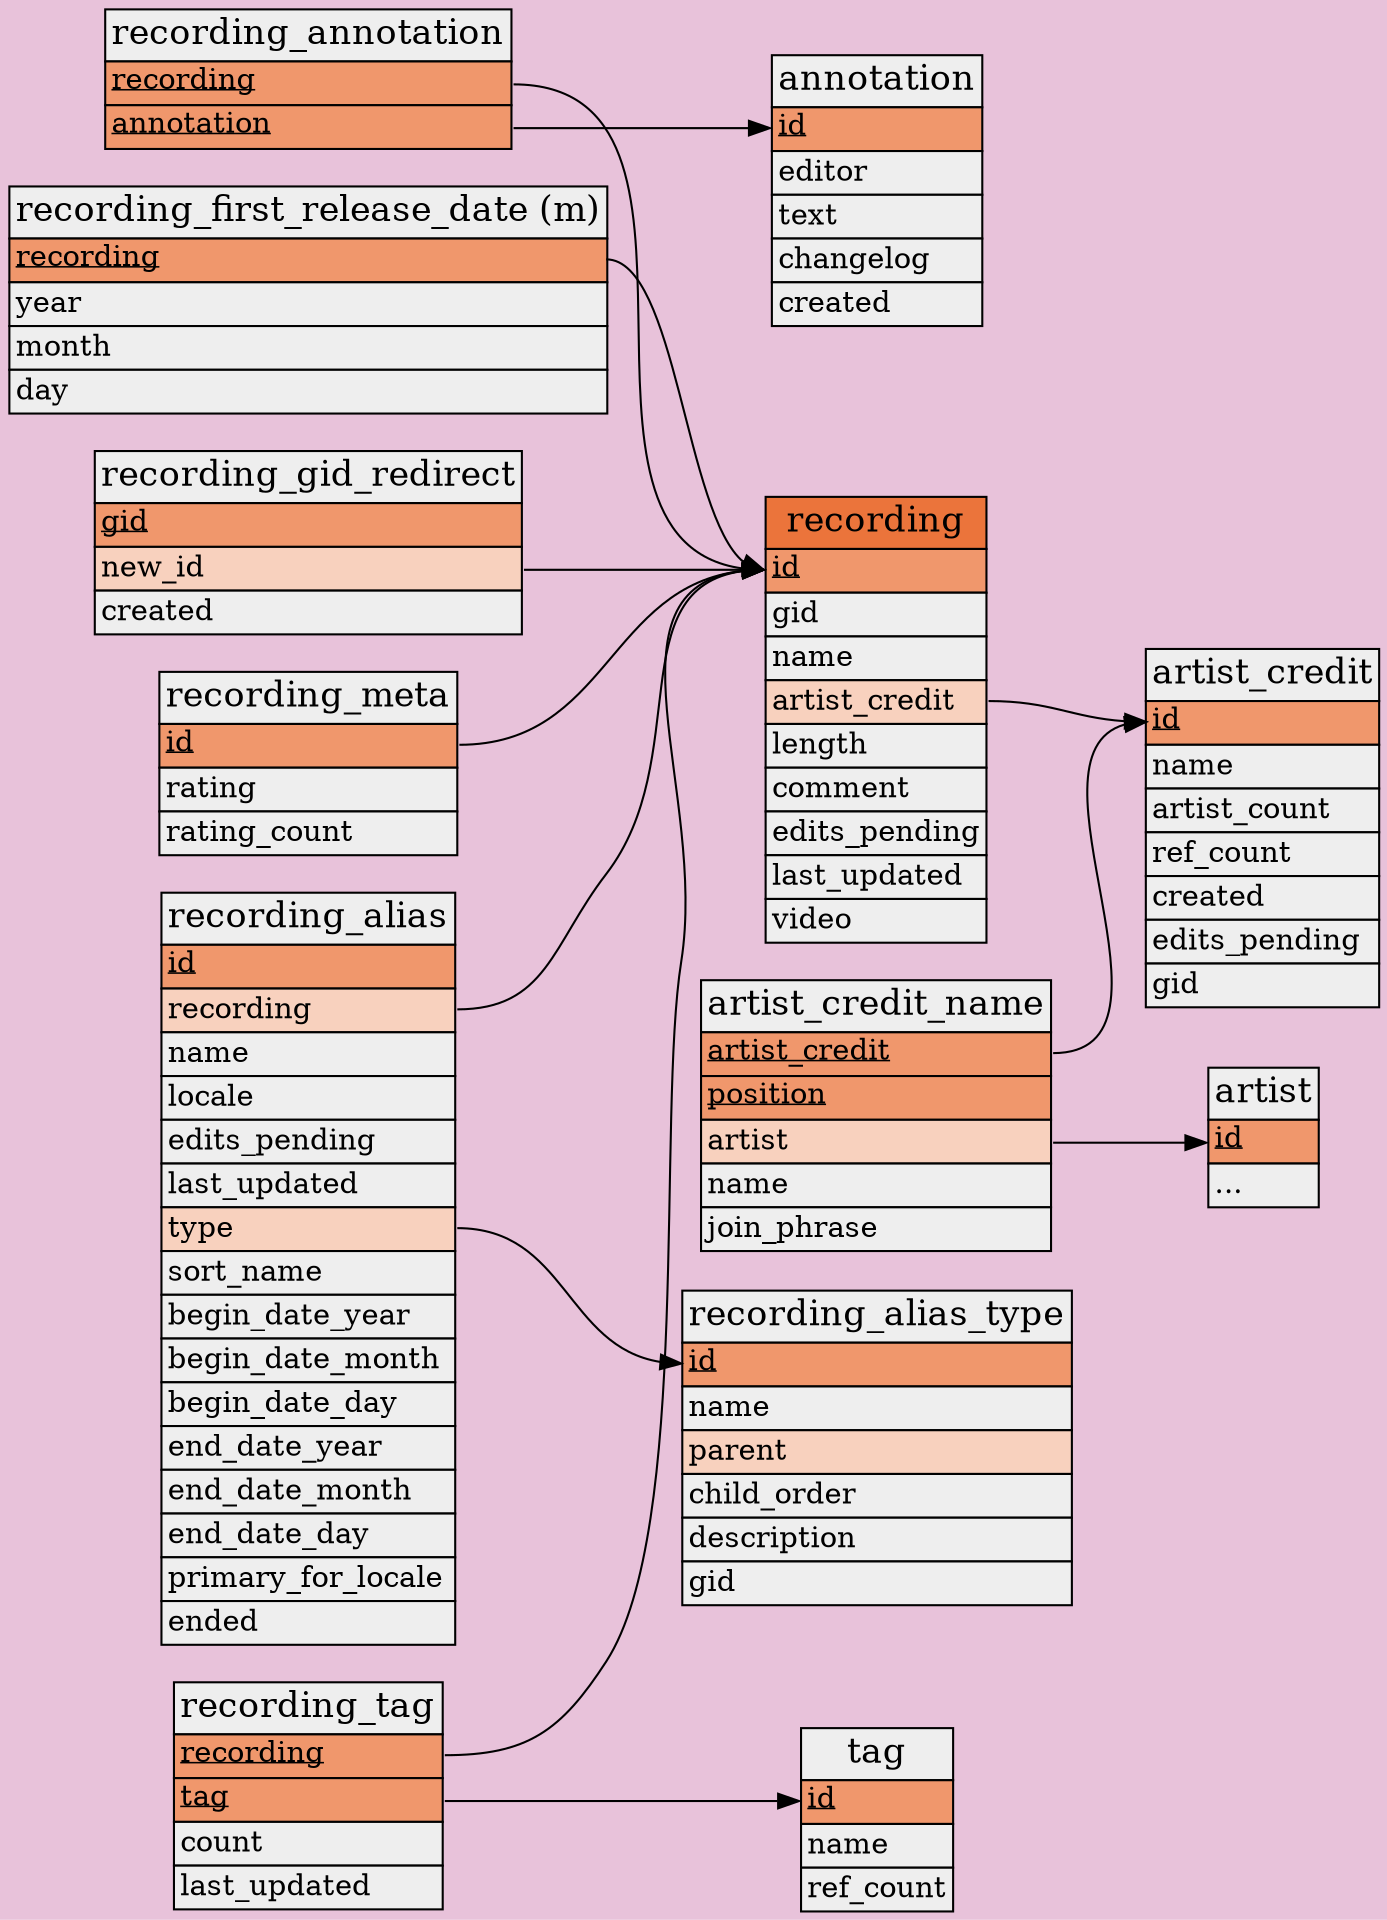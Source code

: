 // Automatically generated, do not edit.
// - Database schema sequence: 30
digraph recording_entity_details {
    tooltip = "Tables for the “recording” entity type properties"
    graph [
        bgcolor = "#e8c2da"
        concentrate = true
        pack = true
        rankdir = "LR"
    ];
    node [
        shape = plain
    ];

    // Tables
    "musicbrainz.annotation" [
        label = <
            <table border="0" cellspacing="0" cellborder="1">
                <tr><td bgcolor="#eeeeee"><font point-size="17">annotation</font></td></tr>
                <tr><td bgcolor="#f0976c" align="left" port="id"><font point-size="14"><u>id</u></font></td></tr>
                <tr><td bgcolor="#eeeeee" align="left" port="editor"><font point-size="14">editor</font></td></tr>
                <tr><td bgcolor="#eeeeee" align="left" port="text"><font point-size="14">text</font></td></tr>
                <tr><td bgcolor="#eeeeee" align="left" port="changelog"><font point-size="14">changelog</font></td></tr>
                <tr><td bgcolor="#eeeeee" align="left" port="created"><font point-size="14">created</font></td></tr>
            </table>
        >
    ];
    "musicbrainz.artist" [
        label = <
            <table border="0" cellspacing="0" cellborder="1">
                <tr><td bgcolor="#eeeeee"><font point-size="17">artist</font></td></tr>
                <tr><td bgcolor="#f0976c" align="left" port="id"><font point-size="14"><u>id</u></font></td></tr>
                <tr><td bgcolor="#eeeeee" align="left" port="..."><font point-size="14">...</font></td></tr>
            </table>
        >
    ];
    "musicbrainz.artist_credit" [
        label = <
            <table border="0" cellspacing="0" cellborder="1">
                <tr><td bgcolor="#eeeeee"><font point-size="17">artist_credit</font></td></tr>
                <tr><td bgcolor="#f0976c" align="left" port="id"><font point-size="14"><u>id</u></font></td></tr>
                <tr><td bgcolor="#eeeeee" align="left" port="name"><font point-size="14">name</font></td></tr>
                <tr><td bgcolor="#eeeeee" align="left" port="artist_count"><font point-size="14">artist_count</font></td></tr>
                <tr><td bgcolor="#eeeeee" align="left" port="ref_count"><font point-size="14">ref_count</font></td></tr>
                <tr><td bgcolor="#eeeeee" align="left" port="created"><font point-size="14">created</font></td></tr>
                <tr><td bgcolor="#eeeeee" align="left" port="edits_pending"><font point-size="14">edits_pending</font></td></tr>
                <tr><td bgcolor="#eeeeee" align="left" port="gid"><font point-size="14">gid</font></td></tr>
            </table>
        >
    ];
    "musicbrainz.artist_credit_name" [
        label = <
            <table border="0" cellspacing="0" cellborder="1">
                <tr><td bgcolor="#eeeeee"><font point-size="17">artist_credit_name</font></td></tr>
                <tr><td bgcolor="#f0976c" align="left" port="artist_credit"><font point-size="14"><u>artist_credit</u></font></td></tr>
                <tr><td bgcolor="#f0976c" align="left" port="position"><font point-size="14"><u>position</u></font></td></tr>
                <tr><td bgcolor="#f8d1be" align="left" port="artist"><font point-size="14">artist</font></td></tr>
                <tr><td bgcolor="#eeeeee" align="left" port="name"><font point-size="14">name</font></td></tr>
                <tr><td bgcolor="#eeeeee" align="left" port="join_phrase"><font point-size="14">join_phrase</font></td></tr>
            </table>
        >
    ];
    "musicbrainz.recording" [
        label = <
            <table border="0" cellspacing="0" cellborder="1">
                <tr><td bgcolor="#eb743b"><font point-size="17">recording</font></td></tr>
                <tr><td bgcolor="#f0976c" align="left" port="id"><font point-size="14"><u>id</u></font></td></tr>
                <tr><td bgcolor="#eeeeee" align="left" port="gid"><font point-size="14">gid</font></td></tr>
                <tr><td bgcolor="#eeeeee" align="left" port="name"><font point-size="14">name</font></td></tr>
                <tr><td bgcolor="#f8d1be" align="left" port="artist_credit"><font point-size="14">artist_credit</font></td></tr>
                <tr><td bgcolor="#eeeeee" align="left" port="length"><font point-size="14">length</font></td></tr>
                <tr><td bgcolor="#eeeeee" align="left" port="comment"><font point-size="14">comment</font></td></tr>
                <tr><td bgcolor="#eeeeee" align="left" port="edits_pending"><font point-size="14">edits_pending</font></td></tr>
                <tr><td bgcolor="#eeeeee" align="left" port="last_updated"><font point-size="14">last_updated</font></td></tr>
                <tr><td bgcolor="#eeeeee" align="left" port="video"><font point-size="14">video</font></td></tr>
            </table>
        >
    ];
    "musicbrainz.recording_alias" [
        label = <
            <table border="0" cellspacing="0" cellborder="1">
                <tr><td bgcolor="#eeeeee"><font point-size="17">recording_alias</font></td></tr>
                <tr><td bgcolor="#f0976c" align="left" port="id"><font point-size="14"><u>id</u></font></td></tr>
                <tr><td bgcolor="#f8d1be" align="left" port="recording"><font point-size="14">recording</font></td></tr>
                <tr><td bgcolor="#eeeeee" align="left" port="name"><font point-size="14">name</font></td></tr>
                <tr><td bgcolor="#eeeeee" align="left" port="locale"><font point-size="14">locale</font></td></tr>
                <tr><td bgcolor="#eeeeee" align="left" port="edits_pending"><font point-size="14">edits_pending</font></td></tr>
                <tr><td bgcolor="#eeeeee" align="left" port="last_updated"><font point-size="14">last_updated</font></td></tr>
                <tr><td bgcolor="#f8d1be" align="left" port="type"><font point-size="14">type</font></td></tr>
                <tr><td bgcolor="#eeeeee" align="left" port="sort_name"><font point-size="14">sort_name</font></td></tr>
                <tr><td bgcolor="#eeeeee" align="left" port="begin_date_year"><font point-size="14">begin_date_year</font></td></tr>
                <tr><td bgcolor="#eeeeee" align="left" port="begin_date_month"><font point-size="14">begin_date_month</font></td></tr>
                <tr><td bgcolor="#eeeeee" align="left" port="begin_date_day"><font point-size="14">begin_date_day</font></td></tr>
                <tr><td bgcolor="#eeeeee" align="left" port="end_date_year"><font point-size="14">end_date_year</font></td></tr>
                <tr><td bgcolor="#eeeeee" align="left" port="end_date_month"><font point-size="14">end_date_month</font></td></tr>
                <tr><td bgcolor="#eeeeee" align="left" port="end_date_day"><font point-size="14">end_date_day</font></td></tr>
                <tr><td bgcolor="#eeeeee" align="left" port="primary_for_locale"><font point-size="14">primary_for_locale</font></td></tr>
                <tr><td bgcolor="#eeeeee" align="left" port="ended"><font point-size="14">ended</font></td></tr>
            </table>
        >
    ];
    "musicbrainz.recording_alias_type" [
        label = <
            <table border="0" cellspacing="0" cellborder="1">
                <tr><td bgcolor="#eeeeee"><font point-size="17">recording_alias_type</font></td></tr>
                <tr><td bgcolor="#f0976c" align="left" port="id"><font point-size="14"><u>id</u></font></td></tr>
                <tr><td bgcolor="#eeeeee" align="left" port="name"><font point-size="14">name</font></td></tr>
                <tr><td bgcolor="#f8d1be" align="left" port="parent"><font point-size="14">parent</font></td></tr>
                <tr><td bgcolor="#eeeeee" align="left" port="child_order"><font point-size="14">child_order</font></td></tr>
                <tr><td bgcolor="#eeeeee" align="left" port="description"><font point-size="14">description</font></td></tr>
                <tr><td bgcolor="#eeeeee" align="left" port="gid"><font point-size="14">gid</font></td></tr>
            </table>
        >
    ];
    "musicbrainz.recording_annotation" [
        label = <
            <table border="0" cellspacing="0" cellborder="1">
                <tr><td bgcolor="#eeeeee"><font point-size="17">recording_annotation</font></td></tr>
                <tr><td bgcolor="#f0976c" align="left" port="recording"><font point-size="14"><u>recording</u></font></td></tr>
                <tr><td bgcolor="#f0976c" align="left" port="annotation"><font point-size="14"><u>annotation</u></font></td></tr>
            </table>
        >
    ];
    "musicbrainz.recording_first_release_date" [
        label = <
            <table border="0" cellspacing="0" cellborder="1">
                <tr><td bgcolor="#eeeeee"><font point-size="17">recording_first_release_date (m)</font></td></tr>
                <tr><td bgcolor="#f0976c" align="left" port="recording"><font point-size="14"><u>recording</u></font></td></tr>
                <tr><td bgcolor="#eeeeee" align="left" port="year"><font point-size="14">year</font></td></tr>
                <tr><td bgcolor="#eeeeee" align="left" port="month"><font point-size="14">month</font></td></tr>
                <tr><td bgcolor="#eeeeee" align="left" port="day"><font point-size="14">day</font></td></tr>
            </table>
        >
    ];
    "musicbrainz.recording_gid_redirect" [
        label = <
            <table border="0" cellspacing="0" cellborder="1">
                <tr><td bgcolor="#eeeeee"><font point-size="17">recording_gid_redirect</font></td></tr>
                <tr><td bgcolor="#f0976c" align="left" port="gid"><font point-size="14"><u>gid</u></font></td></tr>
                <tr><td bgcolor="#f8d1be" align="left" port="new_id"><font point-size="14">new_id</font></td></tr>
                <tr><td bgcolor="#eeeeee" align="left" port="created"><font point-size="14">created</font></td></tr>
            </table>
        >
    ];
    "musicbrainz.recording_meta" [
        label = <
            <table border="0" cellspacing="0" cellborder="1">
                <tr><td bgcolor="#eeeeee"><font point-size="17">recording_meta</font></td></tr>
                <tr><td bgcolor="#f0976c" align="left" port="id"><font point-size="14"><u>id</u></font></td></tr>
                <tr><td bgcolor="#eeeeee" align="left" port="rating"><font point-size="14">rating</font></td></tr>
                <tr><td bgcolor="#eeeeee" align="left" port="rating_count"><font point-size="14">rating_count</font></td></tr>
            </table>
        >
    ];
    "musicbrainz.recording_tag" [
        label = <
            <table border="0" cellspacing="0" cellborder="1">
                <tr><td bgcolor="#eeeeee"><font point-size="17">recording_tag</font></td></tr>
                <tr><td bgcolor="#f0976c" align="left" port="recording"><font point-size="14"><u>recording</u></font></td></tr>
                <tr><td bgcolor="#f0976c" align="left" port="tag"><font point-size="14"><u>tag</u></font></td></tr>
                <tr><td bgcolor="#eeeeee" align="left" port="count"><font point-size="14">count</font></td></tr>
                <tr><td bgcolor="#eeeeee" align="left" port="last_updated"><font point-size="14">last_updated</font></td></tr>
            </table>
        >
    ];
    "musicbrainz.tag" [
        label = <
            <table border="0" cellspacing="0" cellborder="1">
                <tr><td bgcolor="#eeeeee"><font point-size="17">tag</font></td></tr>
                <tr><td bgcolor="#f0976c" align="left" port="id"><font point-size="14"><u>id</u></font></td></tr>
                <tr><td bgcolor="#eeeeee" align="left" port="name"><font point-size="14">name</font></td></tr>
                <tr><td bgcolor="#eeeeee" align="left" port="ref_count"><font point-size="14">ref_count</font></td></tr>
            </table>
        >
    ];

    // References
    "musicbrainz.artist_credit_name":"artist_credit" -> "musicbrainz.artist_credit":"id"
    "musicbrainz.artist_credit_name":"artist" -> "musicbrainz.artist":"id"
    "musicbrainz.recording":"artist_credit" -> "musicbrainz.artist_credit":"id"
    "musicbrainz.recording_alias":"recording" -> "musicbrainz.recording":"id"
    "musicbrainz.recording_alias":"type" -> "musicbrainz.recording_alias_type":"id"
    "musicbrainz.recording_annotation":"recording" -> "musicbrainz.recording":"id"
    "musicbrainz.recording_annotation":"annotation" -> "musicbrainz.annotation":"id"
    "musicbrainz.recording_first_release_date":"recording" -> "musicbrainz.recording":"id"
    "musicbrainz.recording_gid_redirect":"new_id" -> "musicbrainz.recording":"id"
    "musicbrainz.recording_meta":"id" -> "musicbrainz.recording":"id"
    "musicbrainz.recording_tag":"recording" -> "musicbrainz.recording":"id"
    "musicbrainz.recording_tag":"tag" -> "musicbrainz.tag":"id"
}
